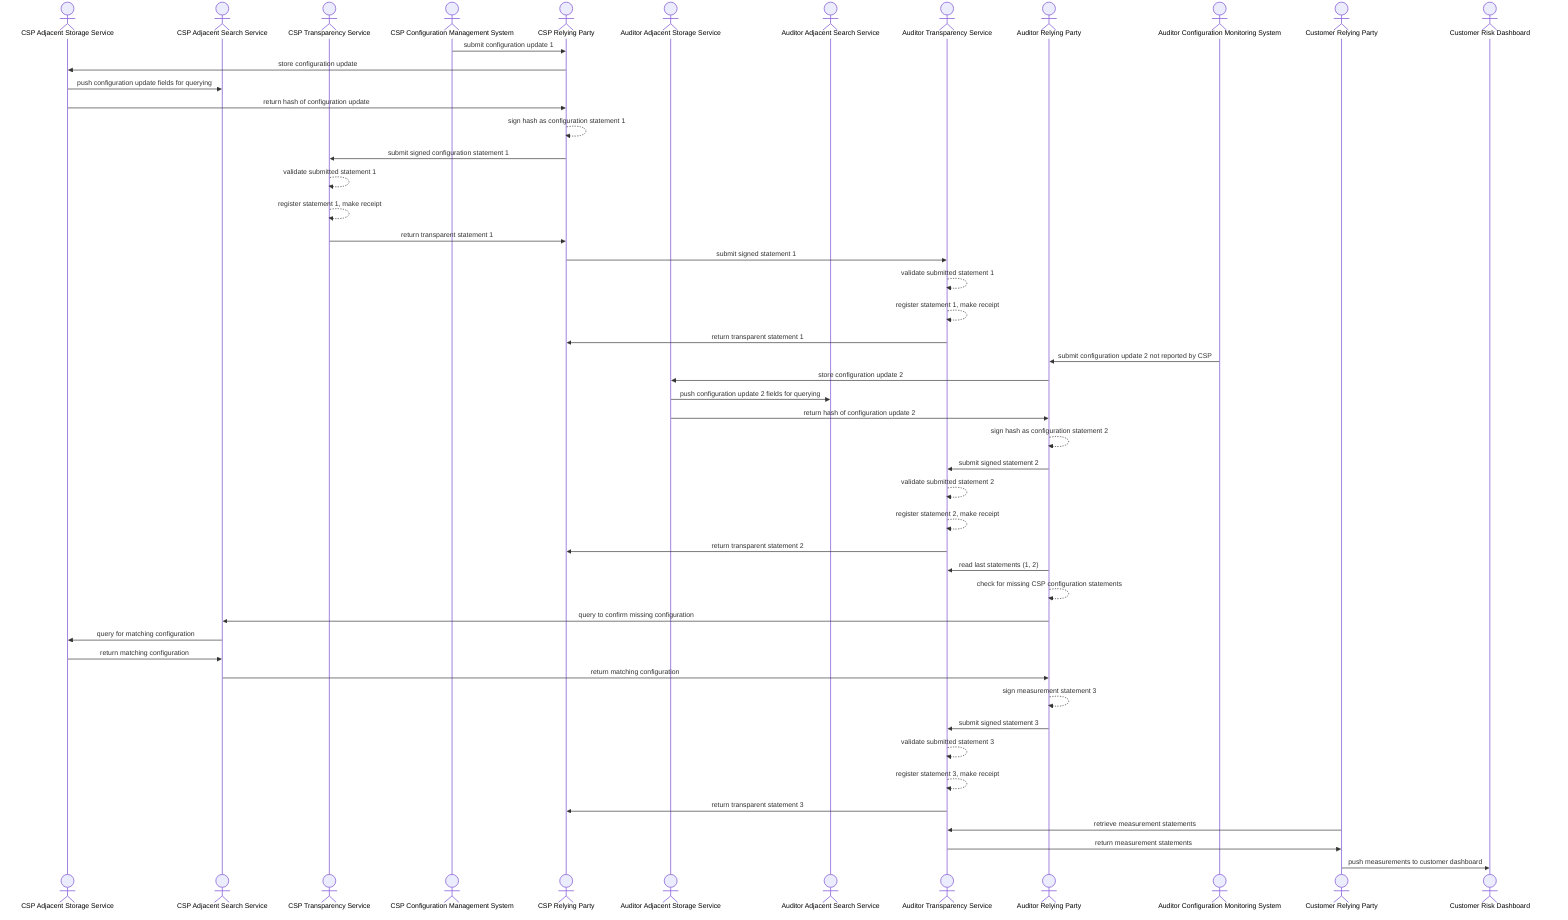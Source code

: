 sequenceDiagram
          actor CSP_TS_STORE as CSP Adjacent Storage Service
          actor CSP_TS_SEARCH as CSP Adjacent Search Service
          actor CSP_TS as CSP Transparency Service
          actor CSP_CMS as CSP Configuration Management System
          actor CSP_RP as CSP Relying Party
          actor AUDITOR_TS_STORE as Auditor Adjacent Storage Service
          actor AUDITOR_TS_SEARCH as Auditor Adjacent Search Service
          actor AUDITOR_TS as Auditor Transparency Service
          actor AUDITOR_RP as Auditor Relying Party
          actor AUDITOR_CMS as Auditor Configuration Monitoring System
          actor CUSTOMER_RP as Customer Relying Party
          actor CUSTOMER_GRC as Customer Risk Dashboard
          CSP_CMS->>CSP_RP: submit configuration update 1
          CSP_RP->>CSP_TS_STORE: store configuration update
          CSP_TS_STORE->>CSP_TS_SEARCH: push configuration update fields for querying
          CSP_TS_STORE->>CSP_RP: return hash of configuration update
          CSP_RP-->>CSP_RP: sign hash as configuration statement 1
          CSP_RP->>CSP_TS: submit signed configuration statement 1
          CSP_TS-->>CSP_TS: validate submitted statement 1
          CSP_TS-->>CSP_TS: register statement 1, make receipt
          CSP_TS->>CSP_RP: return transparent statement 1
          CSP_RP->>AUDITOR_TS: submit signed statement 1
          AUDITOR_TS-->>AUDITOR_TS: validate submitted statement 1
          AUDITOR_TS-->>AUDITOR_TS: register statement 1, make receipt
          AUDITOR_TS->>CSP_RP: return transparent statement 1
          AUDITOR_CMS->>AUDITOR_RP: submit configuration update 2 not reported by CSP
          AUDITOR_RP->>AUDITOR_TS_STORE: store configuration update 2
          AUDITOR_TS_STORE->>AUDITOR_TS_SEARCH: push configuration update 2 fields for querying          
          AUDITOR_TS_STORE->>AUDITOR_RP: return hash of configuration update 2       
          AUDITOR_RP-->>AUDITOR_RP: sign hash as configuration statement 2
          AUDITOR_RP->>AUDITOR_TS: submit signed statement 2
          AUDITOR_TS-->>AUDITOR_TS: validate submitted statement 2
          AUDITOR_TS-->>AUDITOR_TS: register statement 2, make receipt
          AUDITOR_TS->>CSP_RP: return transparent statement 2
          AUDITOR_RP->>AUDITOR_TS: read last statements (1, 2)
          AUDITOR_RP-->>AUDITOR_RP: check for missing CSP configuration statements
          AUDITOR_RP->>CSP_TS_SEARCH: query to confirm missing configuration
          CSP_TS_SEARCH->>CSP_TS_STORE: query for matching configuration
          CSP_TS_STORE->>CSP_TS_SEARCH: return matching configuration
          CSP_TS_SEARCH->>AUDITOR_RP: return matching configuration
          AUDITOR_RP-->>AUDITOR_RP: sign measurement statement 3
          AUDITOR_RP->>AUDITOR_TS: submit signed statement 3
          AUDITOR_TS-->>AUDITOR_TS: validate submitted statement 3
          AUDITOR_TS-->>AUDITOR_TS: register statement 3, make receipt
          AUDITOR_TS->>CSP_RP: return transparent statement 3
          CUSTOMER_RP->>AUDITOR_TS: retrieve measurement statements
          AUDITOR_TS->>CUSTOMER_RP: return measurement statements
          CUSTOMER_RP->>CUSTOMER_GRC: push measurements to customer dashboard